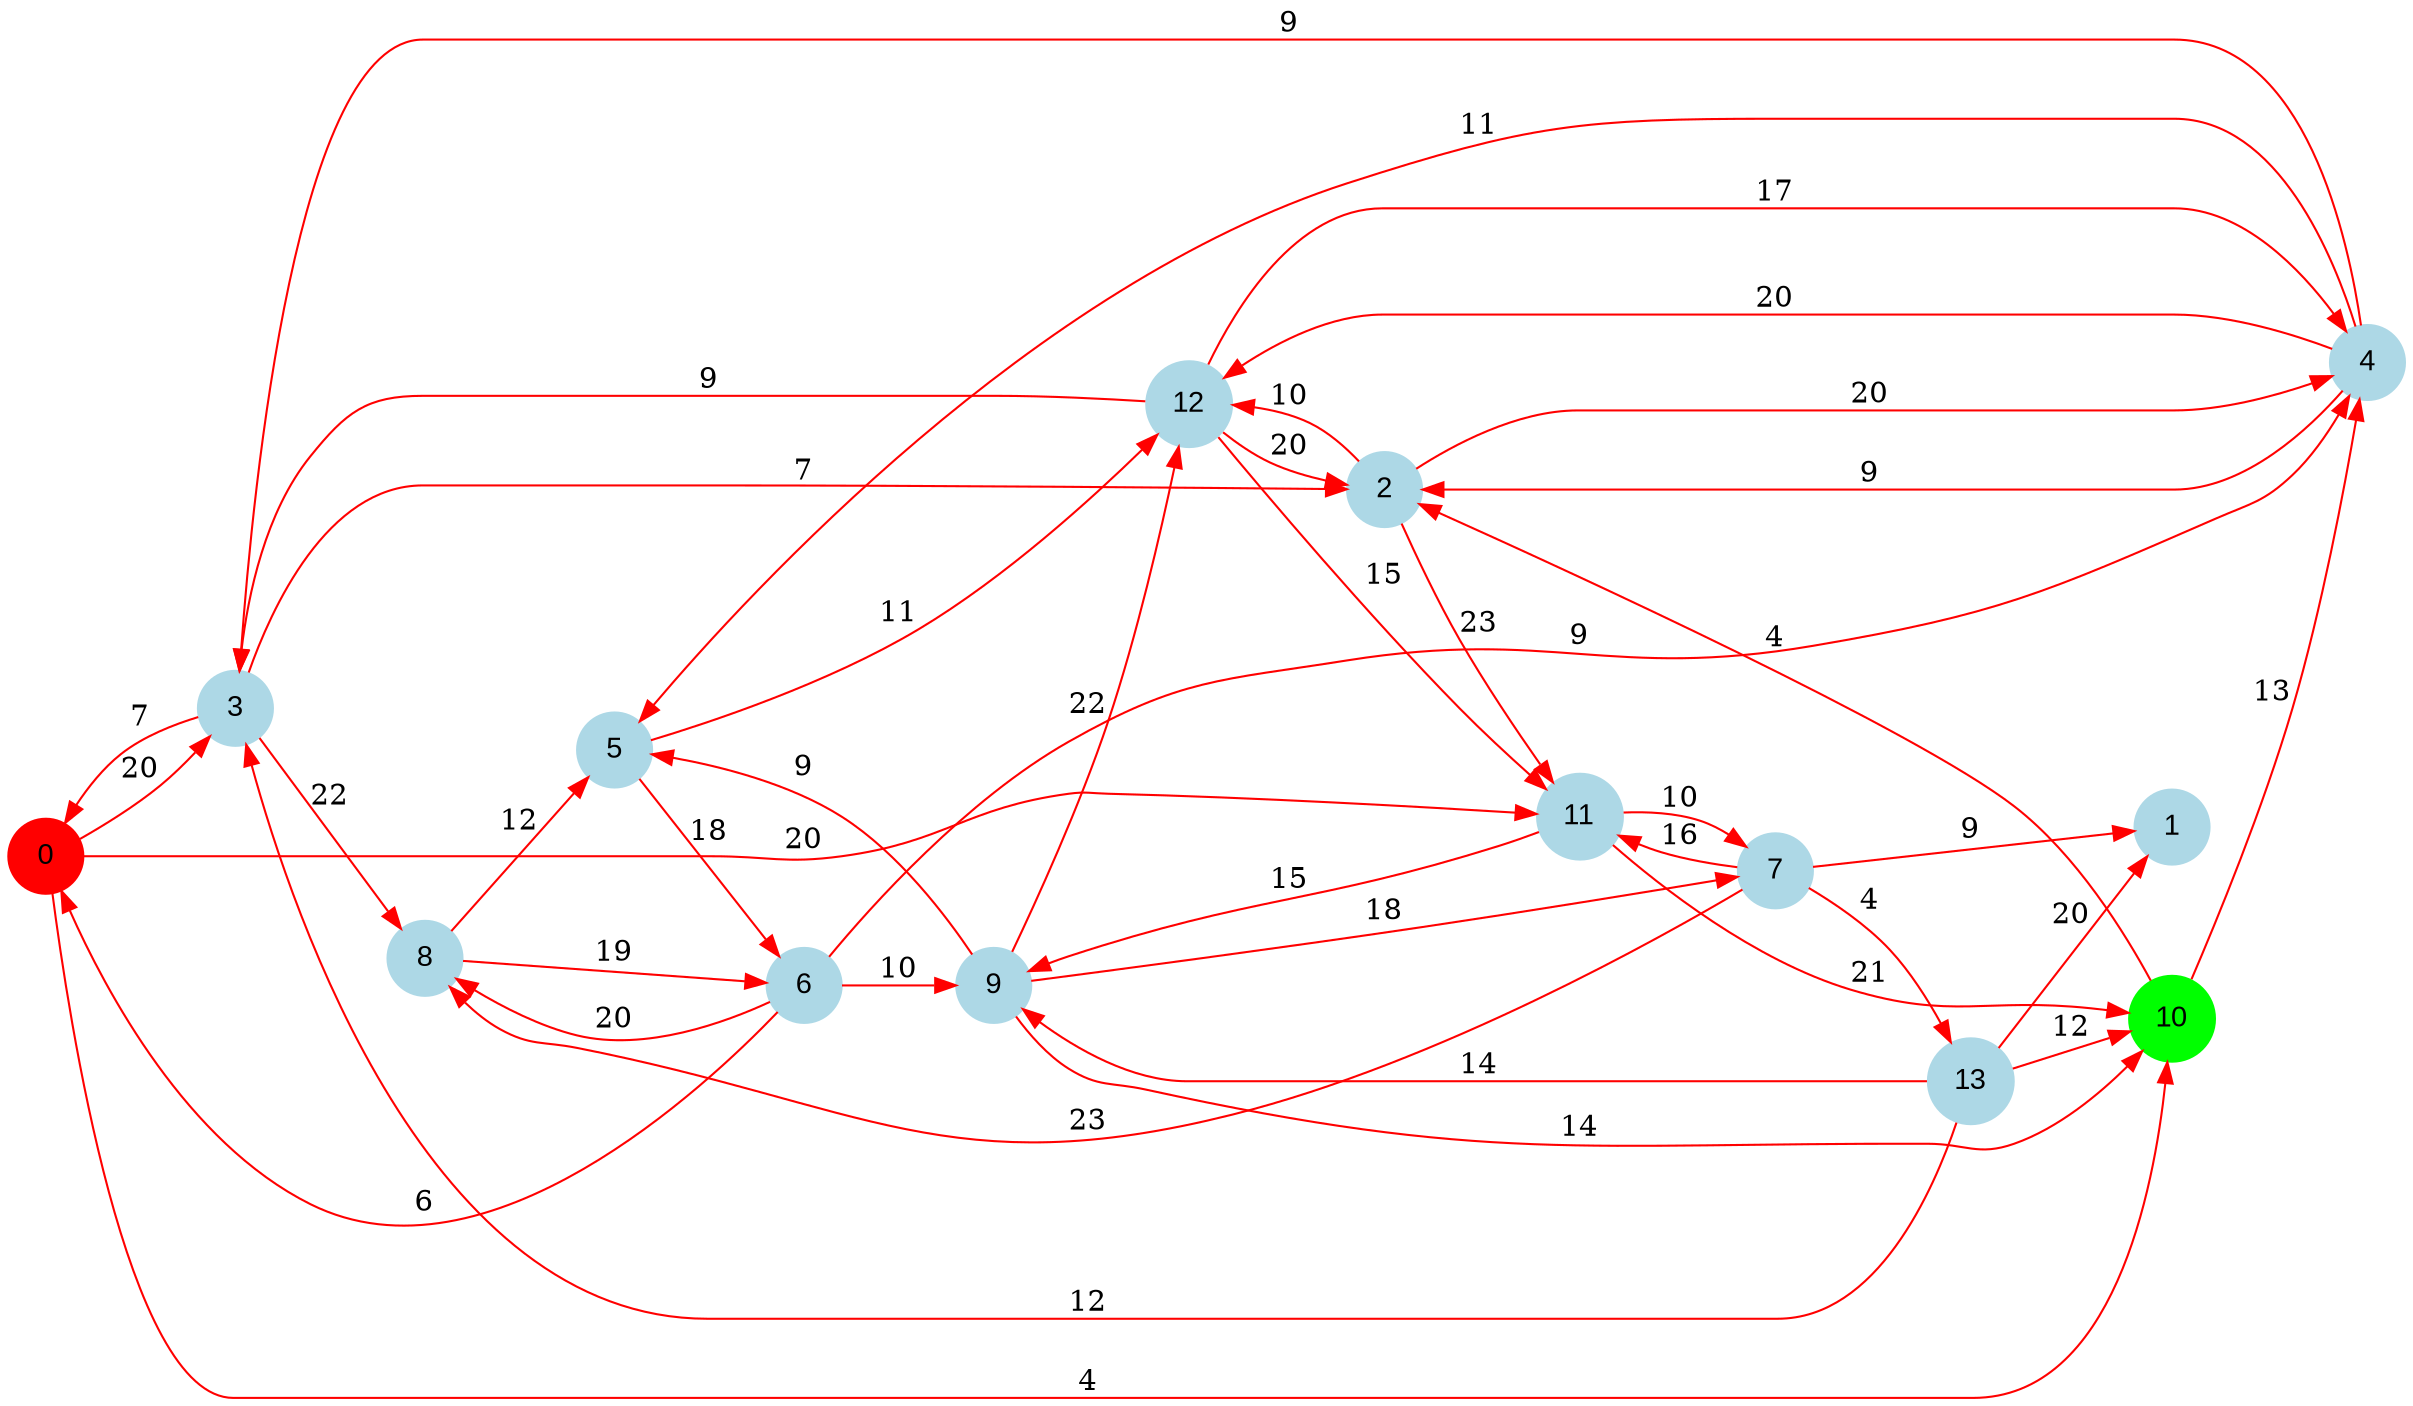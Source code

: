 digraph graphe {
rankdir = LR;
edge [color=red];
0 [fontname="Arial", shape = circle, color=red, style=filled];
1 [fontname="Arial", shape = circle, color=lightblue, style=filled];
2 [fontname="Arial", shape = circle, color=lightblue, style=filled];
3 [fontname="Arial", shape = circle, color=lightblue, style=filled];
4 [fontname="Arial", shape = circle, color=lightblue, style=filled];
5 [fontname="Arial", shape = circle, color=lightblue, style=filled];
6 [fontname="Arial", shape = circle, color=lightblue, style=filled];
7 [fontname="Arial", shape = circle, color=lightblue, style=filled];
8 [fontname="Arial", shape = circle, color=lightblue, style=filled];
9 [fontname="Arial", shape = circle, color=lightblue, style=filled];
10 [fontname="Arial", shape = circle, color=green, style=filled];
11 [fontname="Arial", shape = circle, color=lightblue, style=filled];
12 [fontname="Arial", shape = circle, color=lightblue, style=filled];
13 [fontname="Arial", shape = circle, color=lightblue, style=filled];
	0 -> 3 [label = "20"];
	0 -> 10 [label = "4"];
	0 -> 11 [label = "20"];
	2 -> 4 [label = "20"];
	2 -> 11 [label = "23"];
	2 -> 12 [label = "10"];
	3 -> 0 [label = "7"];
	3 -> 2 [label = "7"];
	3 -> 8 [label = "22"];
	4 -> 2 [label = "9"];
	4 -> 3 [label = "9"];
	4 -> 5 [label = "11"];
	4 -> 12 [label = "20"];
	5 -> 6 [label = "18"];
	5 -> 12 [label = "11"];
	6 -> 0 [label = "6"];
	6 -> 4 [label = "9"];
	6 -> 8 [label = "20"];
	6 -> 9 [label = "10"];
	7 -> 1 [label = "9"];
	7 -> 8 [label = "23"];
	7 -> 11 [label = "16"];
	7 -> 13 [label = "4"];
	8 -> 5 [label = "12"];
	8 -> 6 [label = "19"];
	9 -> 5 [label = "9"];
	9 -> 7 [label = "18"];
	9 -> 10 [label = "14"];
	9 -> 12 [label = "22"];
	10 -> 2 [label = "4"];
	10 -> 4 [label = "13"];
	11 -> 7 [label = "10"];
	11 -> 9 [label = "15"];
	11 -> 10 [label = "21"];
	12 -> 2 [label = "20"];
	12 -> 3 [label = "9"];
	12 -> 4 [label = "17"];
	12 -> 11 [label = "15"];
	13 -> 1 [label = "20"];
	13 -> 3 [label = "12"];
	13 -> 9 [label = "14"];
	13 -> 10 [label = "12"];
}
